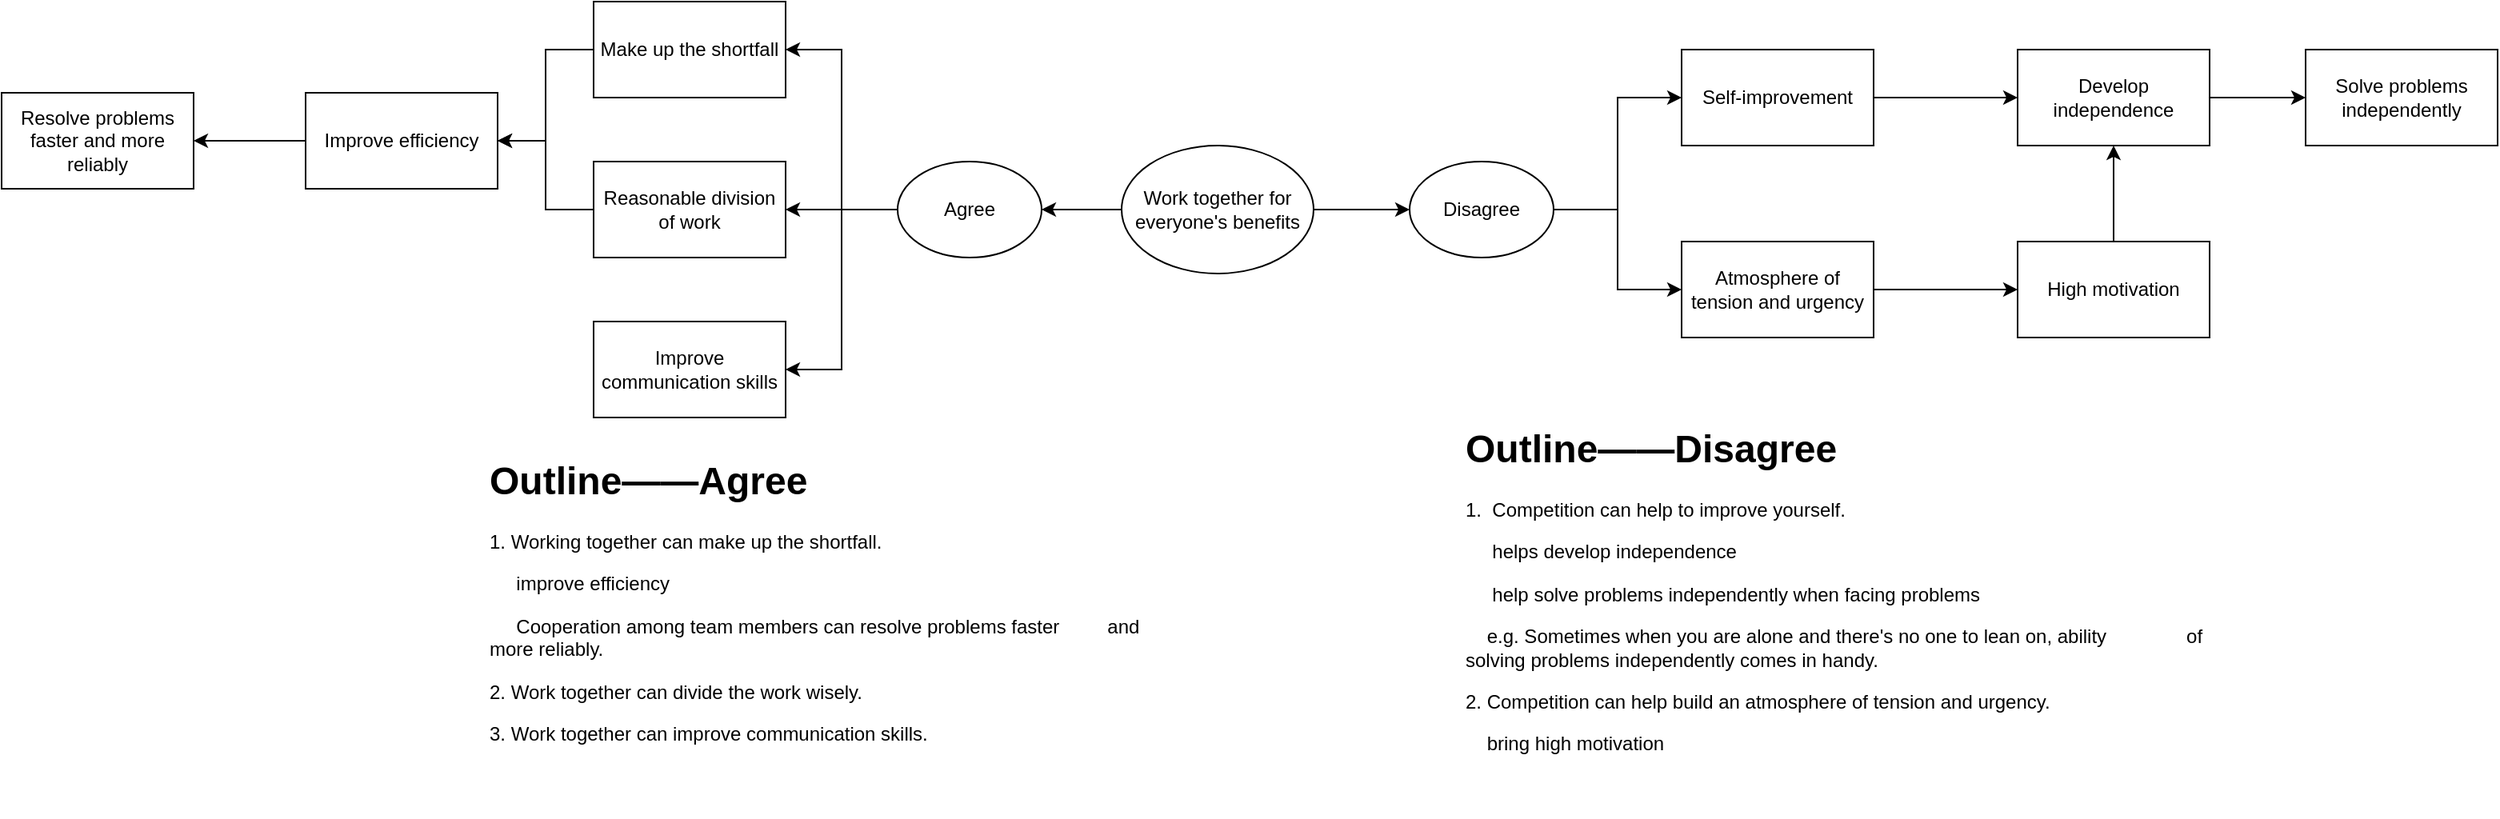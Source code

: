 <mxfile version="17.4.4" type="github">
  <diagram id="bKbGP-L0lKE4CB_O0bGI" name="Page-1">
    <mxGraphModel dx="1153" dy="618" grid="1" gridSize="10" guides="1" tooltips="1" connect="1" arrows="1" fold="1" page="1" pageScale="1" pageWidth="4681" pageHeight="3300" math="0" shadow="0">
      <root>
        <mxCell id="0" />
        <mxCell id="1" parent="0" />
        <mxCell id="cXo8CrBXU-TgQ0G_cLDt-4" style="edgeStyle=orthogonalEdgeStyle;rounded=0;orthogonalLoop=1;jettySize=auto;html=1;exitX=0;exitY=0.5;exitDx=0;exitDy=0;entryX=1;entryY=0.5;entryDx=0;entryDy=0;" edge="1" parent="1" source="cXo8CrBXU-TgQ0G_cLDt-1" target="cXo8CrBXU-TgQ0G_cLDt-2">
          <mxGeometry relative="1" as="geometry" />
        </mxCell>
        <mxCell id="cXo8CrBXU-TgQ0G_cLDt-5" style="edgeStyle=orthogonalEdgeStyle;rounded=0;orthogonalLoop=1;jettySize=auto;html=1;exitX=1;exitY=0.5;exitDx=0;exitDy=0;entryX=0;entryY=0.5;entryDx=0;entryDy=0;" edge="1" parent="1" source="cXo8CrBXU-TgQ0G_cLDt-1" target="cXo8CrBXU-TgQ0G_cLDt-3">
          <mxGeometry relative="1" as="geometry" />
        </mxCell>
        <mxCell id="cXo8CrBXU-TgQ0G_cLDt-1" value="Work together for everyone&#39;s benefits" style="ellipse;whiteSpace=wrap;html=1;" vertex="1" parent="1">
          <mxGeometry x="2270" y="1130" width="120" height="80" as="geometry" />
        </mxCell>
        <mxCell id="cXo8CrBXU-TgQ0G_cLDt-18" style="edgeStyle=orthogonalEdgeStyle;rounded=0;orthogonalLoop=1;jettySize=auto;html=1;exitX=0;exitY=0.5;exitDx=0;exitDy=0;entryX=1;entryY=0.5;entryDx=0;entryDy=0;" edge="1" parent="1" source="cXo8CrBXU-TgQ0G_cLDt-2" target="cXo8CrBXU-TgQ0G_cLDt-17">
          <mxGeometry relative="1" as="geometry" />
        </mxCell>
        <mxCell id="cXo8CrBXU-TgQ0G_cLDt-21" style="edgeStyle=orthogonalEdgeStyle;rounded=0;orthogonalLoop=1;jettySize=auto;html=1;exitX=0;exitY=0.5;exitDx=0;exitDy=0;entryX=1;entryY=0.5;entryDx=0;entryDy=0;" edge="1" parent="1" source="cXo8CrBXU-TgQ0G_cLDt-2" target="cXo8CrBXU-TgQ0G_cLDt-20">
          <mxGeometry relative="1" as="geometry" />
        </mxCell>
        <mxCell id="cXo8CrBXU-TgQ0G_cLDt-28" style="edgeStyle=orthogonalEdgeStyle;rounded=0;orthogonalLoop=1;jettySize=auto;html=1;exitX=0;exitY=0.5;exitDx=0;exitDy=0;entryX=1;entryY=0.5;entryDx=0;entryDy=0;" edge="1" parent="1" source="cXo8CrBXU-TgQ0G_cLDt-2" target="cXo8CrBXU-TgQ0G_cLDt-27">
          <mxGeometry relative="1" as="geometry" />
        </mxCell>
        <mxCell id="cXo8CrBXU-TgQ0G_cLDt-2" value="Agree" style="ellipse;whiteSpace=wrap;html=1;" vertex="1" parent="1">
          <mxGeometry x="2130" y="1140" width="90" height="60" as="geometry" />
        </mxCell>
        <mxCell id="cXo8CrBXU-TgQ0G_cLDt-10" style="edgeStyle=orthogonalEdgeStyle;rounded=0;orthogonalLoop=1;jettySize=auto;html=1;exitX=1;exitY=0.5;exitDx=0;exitDy=0;entryX=0;entryY=0.5;entryDx=0;entryDy=0;" edge="1" parent="1" source="cXo8CrBXU-TgQ0G_cLDt-3" target="cXo8CrBXU-TgQ0G_cLDt-6">
          <mxGeometry relative="1" as="geometry" />
        </mxCell>
        <mxCell id="cXo8CrBXU-TgQ0G_cLDt-31" style="edgeStyle=orthogonalEdgeStyle;rounded=0;orthogonalLoop=1;jettySize=auto;html=1;exitX=1;exitY=0.5;exitDx=0;exitDy=0;entryX=0;entryY=0.5;entryDx=0;entryDy=0;" edge="1" parent="1" source="cXo8CrBXU-TgQ0G_cLDt-3" target="cXo8CrBXU-TgQ0G_cLDt-30">
          <mxGeometry relative="1" as="geometry" />
        </mxCell>
        <mxCell id="cXo8CrBXU-TgQ0G_cLDt-3" value="Disagree" style="ellipse;whiteSpace=wrap;html=1;" vertex="1" parent="1">
          <mxGeometry x="2450" y="1140" width="90" height="60" as="geometry" />
        </mxCell>
        <mxCell id="cXo8CrBXU-TgQ0G_cLDt-13" style="edgeStyle=orthogonalEdgeStyle;rounded=0;orthogonalLoop=1;jettySize=auto;html=1;exitX=1;exitY=0.5;exitDx=0;exitDy=0;entryX=0;entryY=0.5;entryDx=0;entryDy=0;" edge="1" parent="1" source="cXo8CrBXU-TgQ0G_cLDt-6" target="cXo8CrBXU-TgQ0G_cLDt-9">
          <mxGeometry relative="1" as="geometry" />
        </mxCell>
        <mxCell id="cXo8CrBXU-TgQ0G_cLDt-6" value="Self-improvement" style="rounded=0;whiteSpace=wrap;html=1;" vertex="1" parent="1">
          <mxGeometry x="2620" y="1070" width="120" height="60" as="geometry" />
        </mxCell>
        <mxCell id="cXo8CrBXU-TgQ0G_cLDt-26" style="edgeStyle=orthogonalEdgeStyle;rounded=0;orthogonalLoop=1;jettySize=auto;html=1;exitX=1;exitY=0.5;exitDx=0;exitDy=0;" edge="1" parent="1" source="cXo8CrBXU-TgQ0G_cLDt-9" target="cXo8CrBXU-TgQ0G_cLDt-25">
          <mxGeometry relative="1" as="geometry" />
        </mxCell>
        <mxCell id="cXo8CrBXU-TgQ0G_cLDt-9" value="Develop independence" style="rounded=0;whiteSpace=wrap;html=1;" vertex="1" parent="1">
          <mxGeometry x="2830" y="1070" width="120" height="60" as="geometry" />
        </mxCell>
        <mxCell id="cXo8CrBXU-TgQ0G_cLDt-35" style="edgeStyle=orthogonalEdgeStyle;rounded=0;orthogonalLoop=1;jettySize=auto;html=1;exitX=0.5;exitY=0;exitDx=0;exitDy=0;entryX=0.5;entryY=1;entryDx=0;entryDy=0;" edge="1" parent="1" source="cXo8CrBXU-TgQ0G_cLDt-11" target="cXo8CrBXU-TgQ0G_cLDt-9">
          <mxGeometry relative="1" as="geometry" />
        </mxCell>
        <mxCell id="cXo8CrBXU-TgQ0G_cLDt-11" value="High motivation" style="rounded=0;whiteSpace=wrap;html=1;" vertex="1" parent="1">
          <mxGeometry x="2830" y="1190" width="120" height="60" as="geometry" />
        </mxCell>
        <mxCell id="cXo8CrBXU-TgQ0G_cLDt-24" style="edgeStyle=orthogonalEdgeStyle;rounded=0;orthogonalLoop=1;jettySize=auto;html=1;exitX=0;exitY=0.5;exitDx=0;exitDy=0;entryX=1;entryY=0.5;entryDx=0;entryDy=0;" edge="1" parent="1" source="cXo8CrBXU-TgQ0G_cLDt-15" target="cXo8CrBXU-TgQ0G_cLDt-23">
          <mxGeometry relative="1" as="geometry" />
        </mxCell>
        <mxCell id="cXo8CrBXU-TgQ0G_cLDt-15" value="Improve efficiency" style="rounded=0;whiteSpace=wrap;html=1;" vertex="1" parent="1">
          <mxGeometry x="1760" y="1097" width="120" height="60" as="geometry" />
        </mxCell>
        <mxCell id="cXo8CrBXU-TgQ0G_cLDt-19" style="edgeStyle=orthogonalEdgeStyle;rounded=0;orthogonalLoop=1;jettySize=auto;html=1;exitX=0;exitY=0.5;exitDx=0;exitDy=0;entryX=1;entryY=0.5;entryDx=0;entryDy=0;" edge="1" parent="1" source="cXo8CrBXU-TgQ0G_cLDt-17" target="cXo8CrBXU-TgQ0G_cLDt-15">
          <mxGeometry relative="1" as="geometry" />
        </mxCell>
        <mxCell id="cXo8CrBXU-TgQ0G_cLDt-17" value="Reasonable division of work" style="rounded=0;whiteSpace=wrap;html=1;" vertex="1" parent="1">
          <mxGeometry x="1940" y="1140" width="120" height="60" as="geometry" />
        </mxCell>
        <mxCell id="cXo8CrBXU-TgQ0G_cLDt-22" style="edgeStyle=orthogonalEdgeStyle;rounded=0;orthogonalLoop=1;jettySize=auto;html=1;exitX=0;exitY=0.5;exitDx=0;exitDy=0;entryX=1;entryY=0.5;entryDx=0;entryDy=0;" edge="1" parent="1" source="cXo8CrBXU-TgQ0G_cLDt-20" target="cXo8CrBXU-TgQ0G_cLDt-15">
          <mxGeometry relative="1" as="geometry" />
        </mxCell>
        <mxCell id="cXo8CrBXU-TgQ0G_cLDt-20" value="Make up the shortfall" style="rounded=0;whiteSpace=wrap;html=1;" vertex="1" parent="1">
          <mxGeometry x="1940" y="1040" width="120" height="60" as="geometry" />
        </mxCell>
        <mxCell id="cXo8CrBXU-TgQ0G_cLDt-23" value="Resolve problems faster and more reliably" style="rounded=0;whiteSpace=wrap;html=1;" vertex="1" parent="1">
          <mxGeometry x="1570" y="1097" width="120" height="60" as="geometry" />
        </mxCell>
        <mxCell id="cXo8CrBXU-TgQ0G_cLDt-25" value="Solve problems independently" style="rounded=0;whiteSpace=wrap;html=1;" vertex="1" parent="1">
          <mxGeometry x="3010" y="1070" width="120" height="60" as="geometry" />
        </mxCell>
        <mxCell id="cXo8CrBXU-TgQ0G_cLDt-27" value="Improve communication skills" style="rounded=0;whiteSpace=wrap;html=1;" vertex="1" parent="1">
          <mxGeometry x="1940" y="1240" width="120" height="60" as="geometry" />
        </mxCell>
        <mxCell id="cXo8CrBXU-TgQ0G_cLDt-33" style="edgeStyle=orthogonalEdgeStyle;rounded=0;orthogonalLoop=1;jettySize=auto;html=1;exitX=1;exitY=0.5;exitDx=0;exitDy=0;entryX=0;entryY=0.5;entryDx=0;entryDy=0;" edge="1" parent="1" source="cXo8CrBXU-TgQ0G_cLDt-30" target="cXo8CrBXU-TgQ0G_cLDt-11">
          <mxGeometry relative="1" as="geometry" />
        </mxCell>
        <mxCell id="cXo8CrBXU-TgQ0G_cLDt-30" value="Atmosphere of tension and urgency" style="rounded=0;whiteSpace=wrap;html=1;" vertex="1" parent="1">
          <mxGeometry x="2620" y="1190" width="120" height="60" as="geometry" />
        </mxCell>
        <mxCell id="cXo8CrBXU-TgQ0G_cLDt-36" value="&lt;h1&gt;Outline——Disagree&lt;/h1&gt;&lt;p&gt;1.&amp;nbsp; Competition can help to improve yourself.&lt;/p&gt;&lt;p&gt;&amp;nbsp; &amp;nbsp; &amp;nbsp;helps develop independence&lt;/p&gt;&lt;p&gt;&amp;nbsp; &amp;nbsp; &amp;nbsp;help solve problems independently when facing problems&lt;/p&gt;&lt;p&gt;&amp;nbsp; &amp;nbsp; e.g. Sometimes when you are alone and there&#39;s no one to lean on, ability&amp;nbsp; &amp;nbsp; &amp;nbsp; &amp;nbsp; &amp;nbsp; &amp;nbsp; &amp;nbsp; &amp;nbsp;of solving problems independently comes in handy.&lt;/p&gt;&lt;p&gt;2. Competition can help build an atmosphere of tension and urgency.&lt;/p&gt;&lt;p&gt;&amp;nbsp; &amp;nbsp; bring high motivation&lt;/p&gt;" style="text;html=1;strokeColor=none;fillColor=none;spacing=5;spacingTop=-20;whiteSpace=wrap;overflow=hidden;rounded=0;" vertex="1" parent="1">
          <mxGeometry x="2480" y="1300" width="490" height="250" as="geometry" />
        </mxCell>
        <mxCell id="cXo8CrBXU-TgQ0G_cLDt-37" value="&lt;h1&gt;Outline——Agree&lt;/h1&gt;&lt;p&gt;1. Working together can make up the shortfall.&lt;/p&gt;&lt;p&gt;&amp;nbsp; &amp;nbsp; &amp;nbsp;improve efficiency&lt;/p&gt;&lt;p&gt;&amp;nbsp; &amp;nbsp; &amp;nbsp;Cooperation among team members can resolve problems faster&amp;nbsp; &amp;nbsp; &amp;nbsp; &amp;nbsp; &amp;nbsp;and more reliably.&lt;/p&gt;&lt;p&gt;2. Work together can divide the work wisely.&lt;/p&gt;&lt;p&gt;3. Work together can improve communication skills.&lt;/p&gt;" style="text;html=1;strokeColor=none;fillColor=none;spacing=5;spacingTop=-20;whiteSpace=wrap;overflow=hidden;rounded=0;" vertex="1" parent="1">
          <mxGeometry x="1870" y="1320" width="440" height="230" as="geometry" />
        </mxCell>
      </root>
    </mxGraphModel>
  </diagram>
</mxfile>
